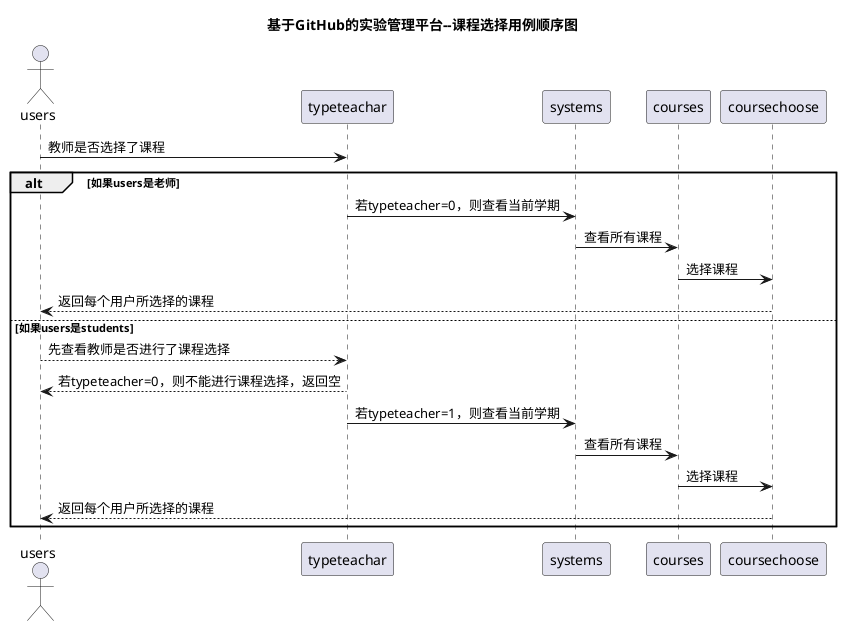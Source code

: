 @startuml
title 基于GitHub的实验管理平台--课程选择用例顺序图
actor users
users -> typeteachar: 教师是否选择了课程
alt 如果users是老师
	typeteachar -> systems: 若typeteacher=0，则查看当前学期
    systems -> courses: 查看所有课程
    courses -> coursechoose: 选择课程
	coursechoose --> users: 返回每个用户所选择的课程
else 如果users是students
    users -->typeteachar: 先查看教师是否进行了课程选择
    typeteachar -->users: 若typeteacher=0，则不能进行课程选择，返回空
    typeteachar -> systems: 若typeteacher=1，则查看当前学期
    systems -> courses: 查看所有课程
    courses -> coursechoose: 选择课程
	coursechoose --> users: 返回每个用户所选择的课程
end

@enduml